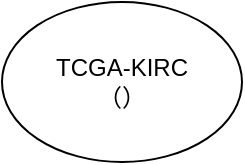 <mxfile version="17.4.6" type="github"><diagram id="Zf3KSm1_g9hVdk6uTqha" name="Page-1"><mxGraphModel dx="640" dy="453" grid="1" gridSize="10" guides="1" tooltips="1" connect="1" arrows="1" fold="1" page="1" pageScale="1" pageWidth="827" pageHeight="1169" math="0" shadow="0"><root><mxCell id="0"/><mxCell id="1" parent="0"/><mxCell id="FPQtpGdyiKWwT3Wr1Xwg-2" value="TCGA-KIRC&lt;br&gt;（）" style="ellipse;whiteSpace=wrap;html=1;" vertex="1" parent="1"><mxGeometry x="270" y="190" width="120" height="80" as="geometry"/></mxCell></root></mxGraphModel></diagram></mxfile>